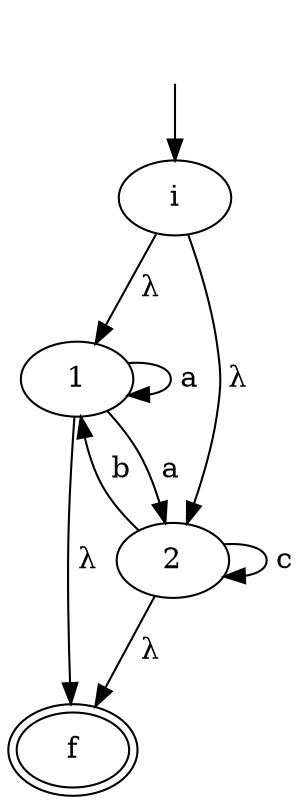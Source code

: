 digraph "AFER" {
    _nil0 [style="invis"]
    _nil0 -> i [label=""]
    i -> 1 [label=" λ"]
    i -> 2 [label=" λ"]
    1 -> 1 [label=" a"]
    1 -> 2 [label=" a"]
    1 -> f [label=" λ"]
    2 -> 1 [label=" b"]
    2 -> 2 [label=" c"]
    2 -> f [label=" λ"]
    f [peripheries=2]
}
